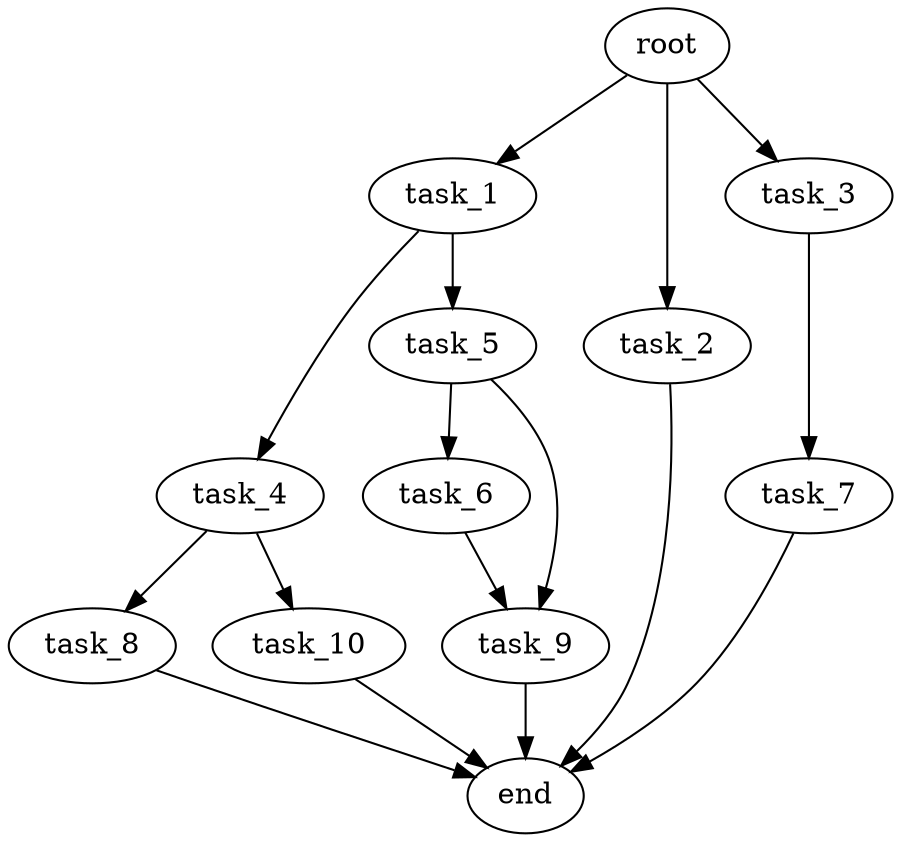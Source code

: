 digraph G {
  root [size="0.000000e+00"];
  task_1 [size="3.386274e+10"];
  task_2 [size="6.927353e+10"];
  task_3 [size="6.498717e+10"];
  task_4 [size="8.517801e+10"];
  task_5 [size="8.523561e+10"];
  task_6 [size="8.593562e+10"];
  task_7 [size="3.800714e+10"];
  task_8 [size="3.167295e+10"];
  task_9 [size="7.187456e+10"];
  task_10 [size="7.594259e+10"];
  end [size="0.000000e+00"];

  root -> task_1 [size="1.000000e-12"];
  root -> task_2 [size="1.000000e-12"];
  root -> task_3 [size="1.000000e-12"];
  task_1 -> task_4 [size="8.517801e+08"];
  task_1 -> task_5 [size="8.523561e+08"];
  task_2 -> end [size="1.000000e-12"];
  task_3 -> task_7 [size="3.800714e+08"];
  task_4 -> task_8 [size="3.167295e+08"];
  task_4 -> task_10 [size="7.594259e+08"];
  task_5 -> task_6 [size="8.593562e+08"];
  task_5 -> task_9 [size="3.593728e+08"];
  task_6 -> task_9 [size="3.593728e+08"];
  task_7 -> end [size="1.000000e-12"];
  task_8 -> end [size="1.000000e-12"];
  task_9 -> end [size="1.000000e-12"];
  task_10 -> end [size="1.000000e-12"];
}
